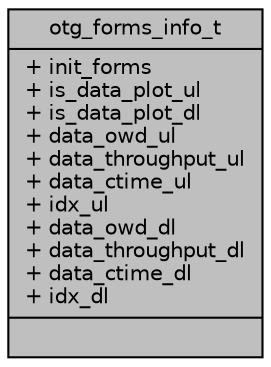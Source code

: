 digraph "otg_forms_info_t"
{
 // LATEX_PDF_SIZE
  edge [fontname="Helvetica",fontsize="10",labelfontname="Helvetica",labelfontsize="10"];
  node [fontname="Helvetica",fontsize="10",shape=record];
  Node1 [label="{otg_forms_info_t\n|+ init_forms\l+ is_data_plot_ul\l+ is_data_plot_dl\l+ data_owd_ul\l+ data_throughput_ul\l+ data_ctime_ul\l+ idx_ul\l+ data_owd_dl\l+ data_throughput_dl\l+ data_ctime_dl\l+ idx_dl\l|}",height=0.2,width=0.4,color="black", fillcolor="grey75", style="filled", fontcolor="black",tooltip=" "];
}

